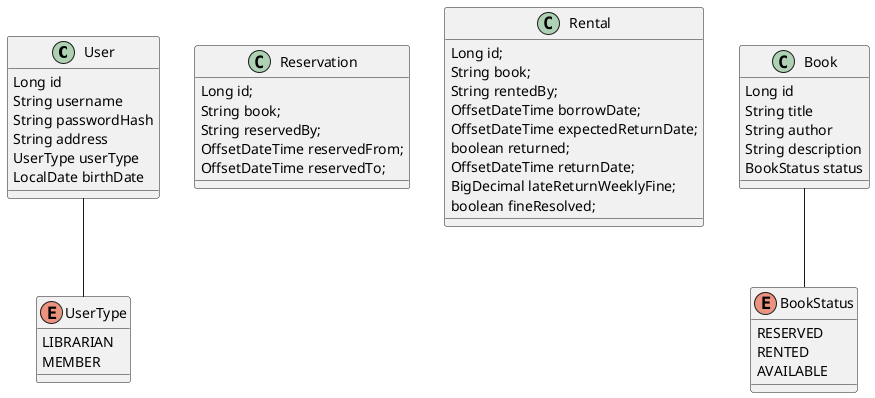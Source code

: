 @startuml


class User {
Long id
String username
String passwordHash
String address
UserType userType
LocalDate birthDate
}

class Reservation {
Long id;
String book;
String reservedBy;
OffsetDateTime reservedFrom;
OffsetDateTime reservedTo;
}

class Rental {
Long id;
String book;
String rentedBy;
OffsetDateTime borrowDate;
OffsetDateTime expectedReturnDate;
boolean returned;
OffsetDateTime returnDate;
BigDecimal lateReturnWeeklyFine;
boolean fineResolved;
}

class Book {
Long id
String title
String author
String description
BookStatus status
}

enum UserType {
LIBRARIAN
MEMBER
}

enum BookStatus {
RESERVED
RENTED
AVAILABLE
}

Book -- BookStatus
User -- UserType

@enduml
